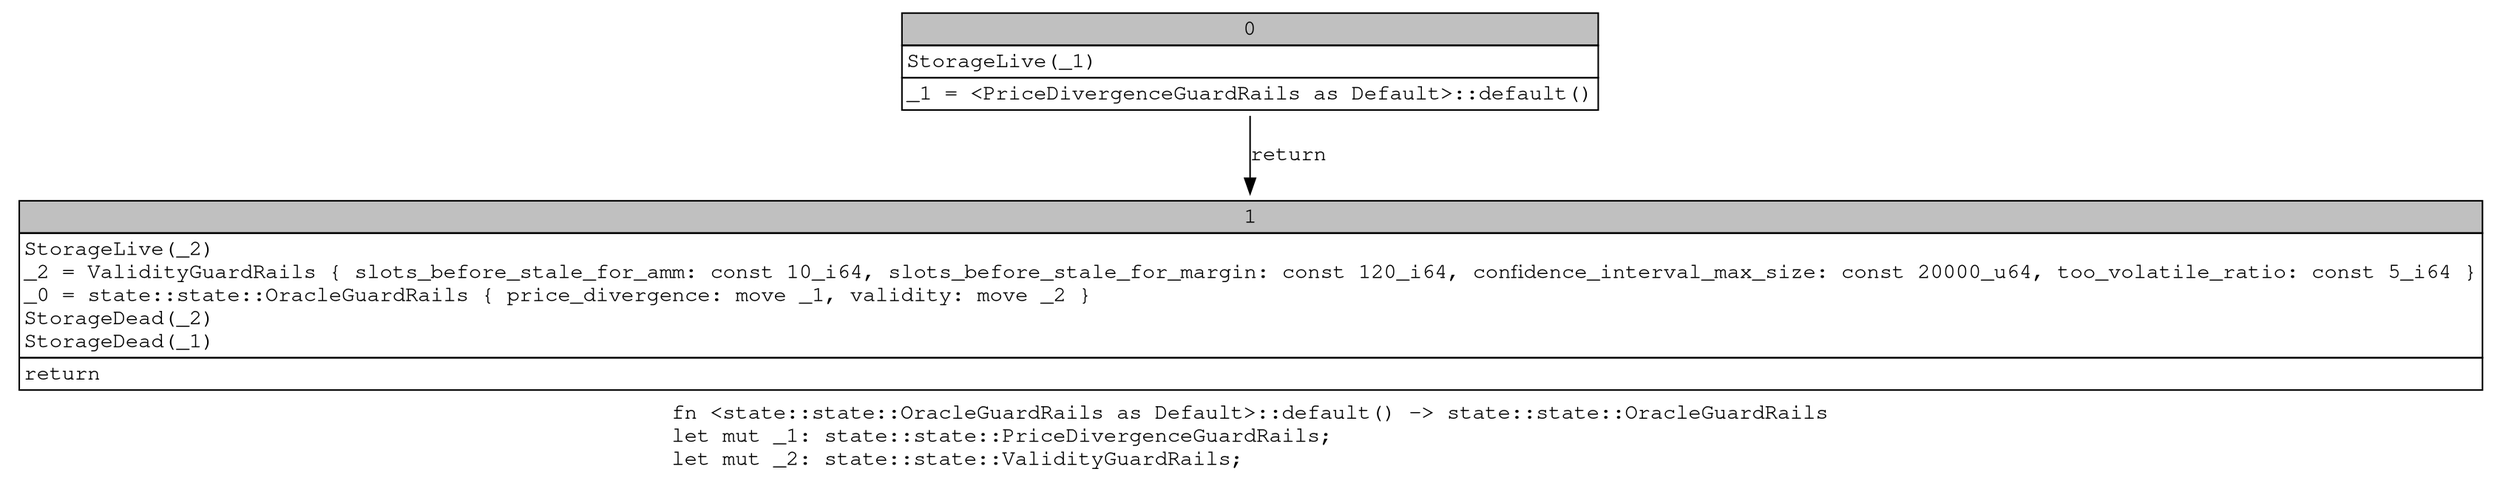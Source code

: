 digraph Mir_0_4175 {
    graph [fontname="Courier, monospace"];
    node [fontname="Courier, monospace"];
    edge [fontname="Courier, monospace"];
    label=<fn &lt;state::state::OracleGuardRails as Default&gt;::default() -&gt; state::state::OracleGuardRails<br align="left"/>let mut _1: state::state::PriceDivergenceGuardRails;<br align="left"/>let mut _2: state::state::ValidityGuardRails;<br align="left"/>>;
    bb0__0_4175 [shape="none", label=<<table border="0" cellborder="1" cellspacing="0"><tr><td bgcolor="gray" align="center" colspan="1">0</td></tr><tr><td align="left" balign="left">StorageLive(_1)<br/></td></tr><tr><td align="left">_1 = &lt;PriceDivergenceGuardRails as Default&gt;::default()</td></tr></table>>];
    bb1__0_4175 [shape="none", label=<<table border="0" cellborder="1" cellspacing="0"><tr><td bgcolor="gray" align="center" colspan="1">1</td></tr><tr><td align="left" balign="left">StorageLive(_2)<br/>_2 = ValidityGuardRails { slots_before_stale_for_amm: const 10_i64, slots_before_stale_for_margin: const 120_i64, confidence_interval_max_size: const 20000_u64, too_volatile_ratio: const 5_i64 }<br/>_0 = state::state::OracleGuardRails { price_divergence: move _1, validity: move _2 }<br/>StorageDead(_2)<br/>StorageDead(_1)<br/></td></tr><tr><td align="left">return</td></tr></table>>];
    bb0__0_4175 -> bb1__0_4175 [label="return"];
}
